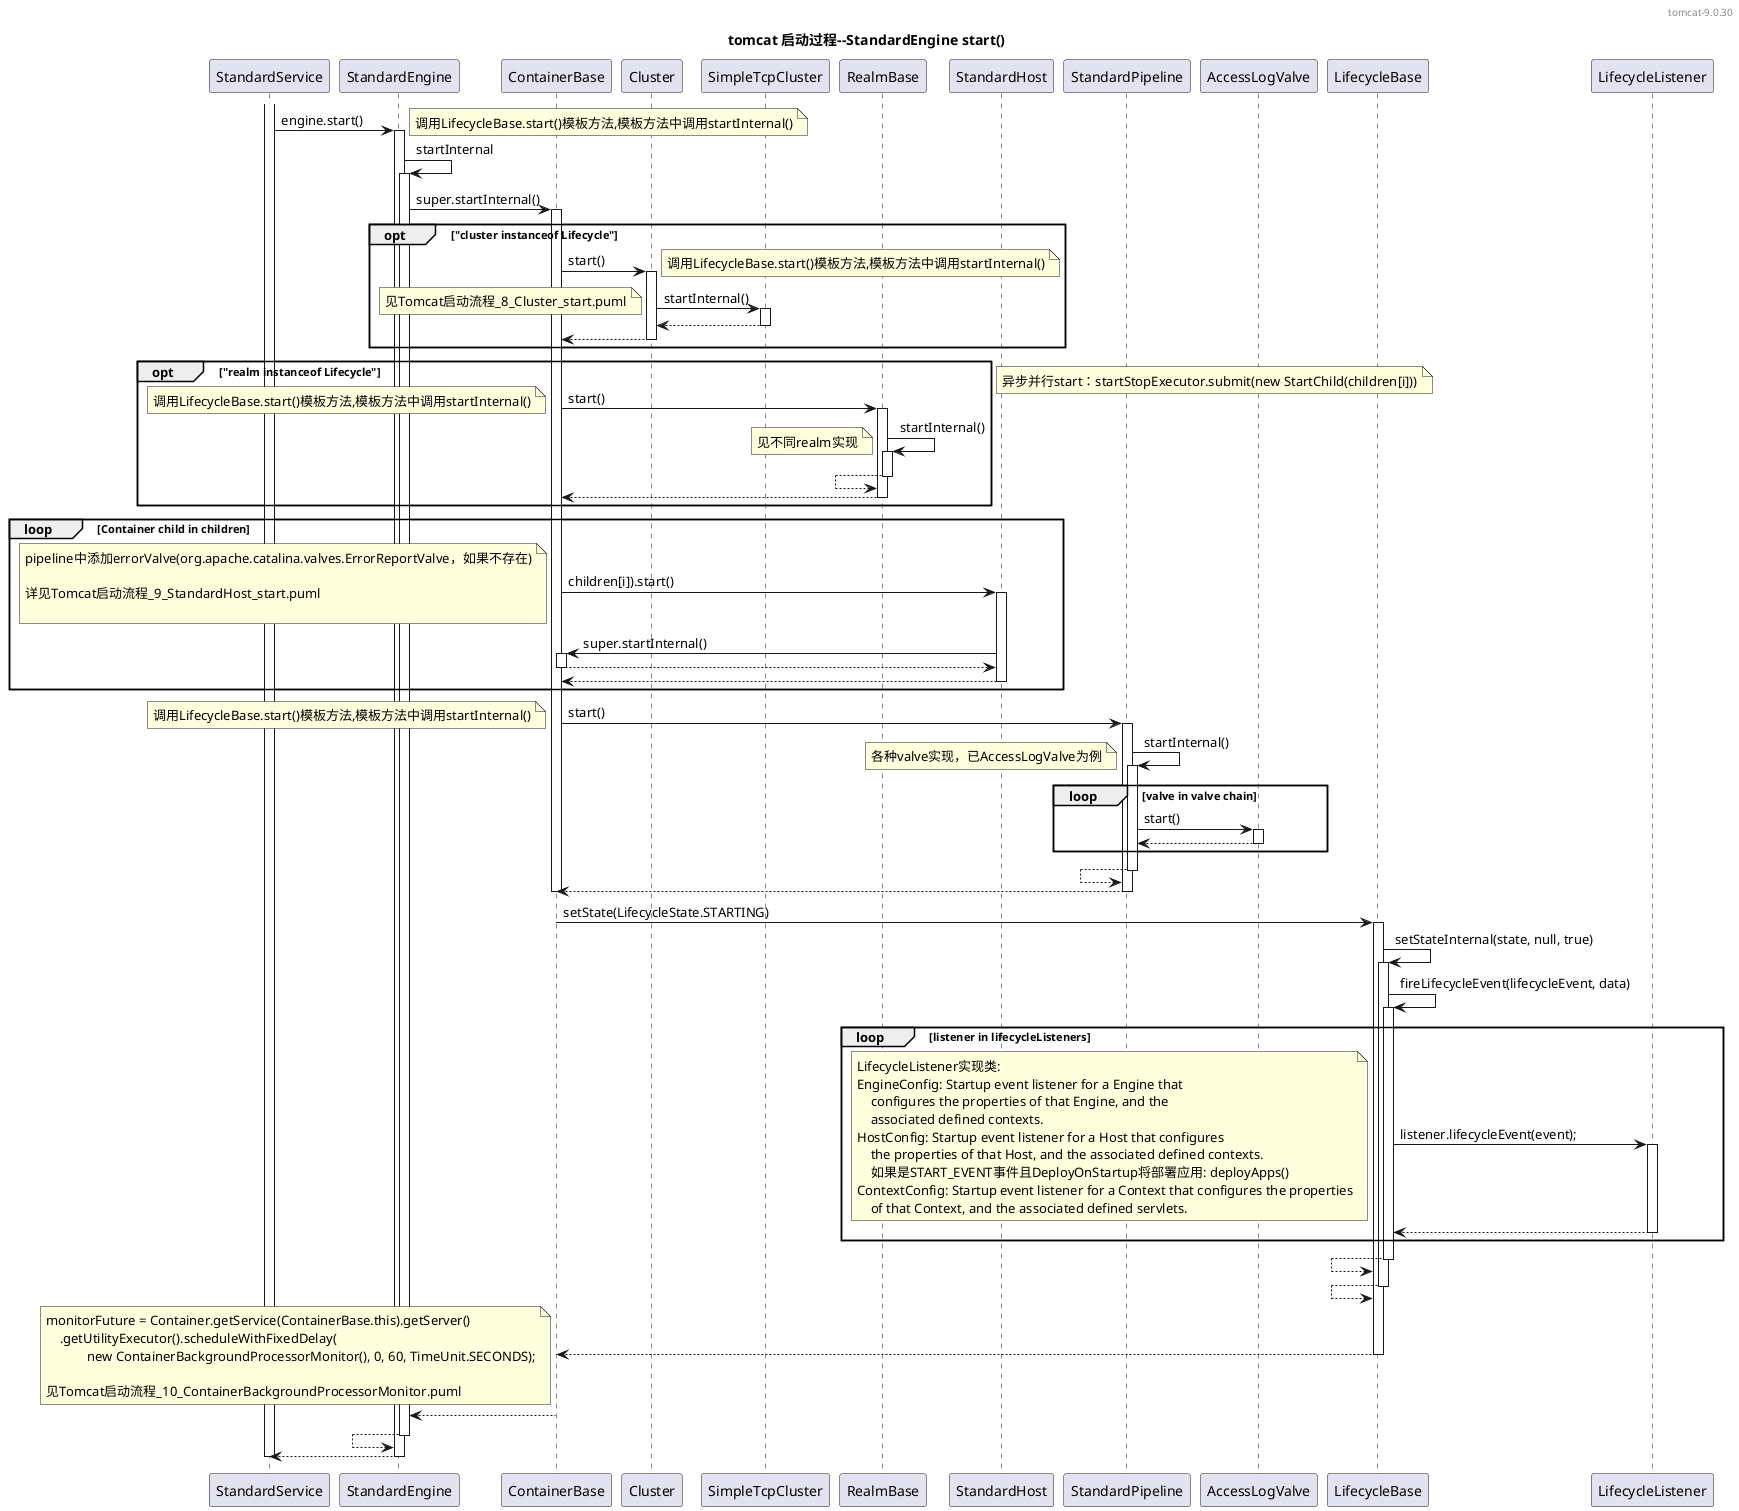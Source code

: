 @startuml

header tomcat-9.0.30

title tomcat 启动过程--StandardEngine start()

activate StandardService
StandardService -> StandardEngine++: engine.start()
    note right
        调用LifecycleBase.start()模板方法,模板方法中调用startInternal()
    end note

    StandardEngine -> StandardEngine++: startInternal
        StandardEngine -> ContainerBase++: super.startInternal()
            opt "cluster instanceof Lifecycle"
                ContainerBase -> Cluster++: start()
                    note right
                        调用LifecycleBase.start()模板方法,模板方法中调用startInternal()
                    end note
                    Cluster -> SimpleTcpCluster++: startInternal()
                        note left
                            见Tomcat启动流程_8_Cluster_start.puml
                        end note
                    Cluster <-- SimpleTcpCluster--
                ContainerBase <-- Cluster--
            end opt

            opt "realm instanceof Lifecycle"
                ContainerBase -> RealmBase++: start()
                    note left
                        调用LifecycleBase.start()模板方法,模板方法中调用startInternal()
                    end note
                    RealmBase -> RealmBase++: startInternal()
                        note left
                            见不同realm实现
                        end note
                    RealmBase <-- RealmBase--
                ContainerBase <-- RealmBase--
            end opt

            loop Container child in children
                note left
                异步并行start：startStopExecutor.submit(new StartChild(children[i]))
                end note
                ContainerBase ->  StandardHost++: children[i]).start()
                    note left
                    pipeline中添加errorValve(org.apache.catalina.valves.ErrorReportValve，如果不存在)

                    详见Tomcat启动流程_9_StandardHost_start.puml

                    end note
                    StandardHost -> ContainerBase++: super.startInternal()
                    StandardHost <-- ContainerBase--
                ContainerBase <-- StandardHost--
            end loop

            ContainerBase -> StandardPipeline++: start()
                note left
                    调用LifecycleBase.start()模板方法,模板方法中调用startInternal()
                end note
                StandardPipeline -> StandardPipeline++: startInternal()
                loop valve in valve chain
                    note left
                    各种valve实现，已AccessLogValve为例
                    end note
                    StandardPipeline -> AccessLogValve++: start()
                    StandardPipeline <-- AccessLogValve--
                end loop
                StandardPipeline <-- StandardPipeline--
            ContainerBase <-- StandardPipeline--
            deactivate ContainerBase

            ContainerBase -> LifecycleBase++: setState(LifecycleState.STARTING)
                LifecycleBase -> LifecycleBase++: setStateInternal(state, null, true)
                    LifecycleBase -> LifecycleBase++: fireLifecycleEvent(lifecycleEvent, data)
                        loop listener in lifecycleListeners
                            LifecycleBase ->  LifecycleListener++: listener.lifecycleEvent(event);
                                note left
                                    LifecycleListener实现类:
                                    EngineConfig: Startup event listener for a Engine that
                                        configures the properties of that Engine, and the
                                        associated defined contexts.
                                    HostConfig: Startup event listener for a Host that configures
                                        the properties of that Host, and the associated defined contexts.
                                        如果是START_EVENT事件且DeployOnStartup将部署应用: deployApps()
                                    ContextConfig: Startup event listener for a Context that configures the properties
                                        of that Context, and the associated defined servlets.
                                end note
                            LifecycleBase <--  LifecycleListener--
                        end loop
                    LifecycleBase <-- LifecycleBase--:
                LifecycleBase <-- LifecycleBase--:
            ContainerBase <-- LifecycleBase--:

            note left
              monitorFuture = Container.getService(ContainerBase.this).getServer()
                  .getUtilityExecutor().scheduleWithFixedDelay(
                          new ContainerBackgroundProcessorMonitor(), 0, 60, TimeUnit.SECONDS);

              见Tomcat启动流程_10_ContainerBackgroundProcessorMonitor.puml
            end note
        StandardEngine <-- ContainerBase--
    StandardEngine <-- StandardEngine--

StandardService <-- StandardEngine--
deactivate StandardService

@enduml